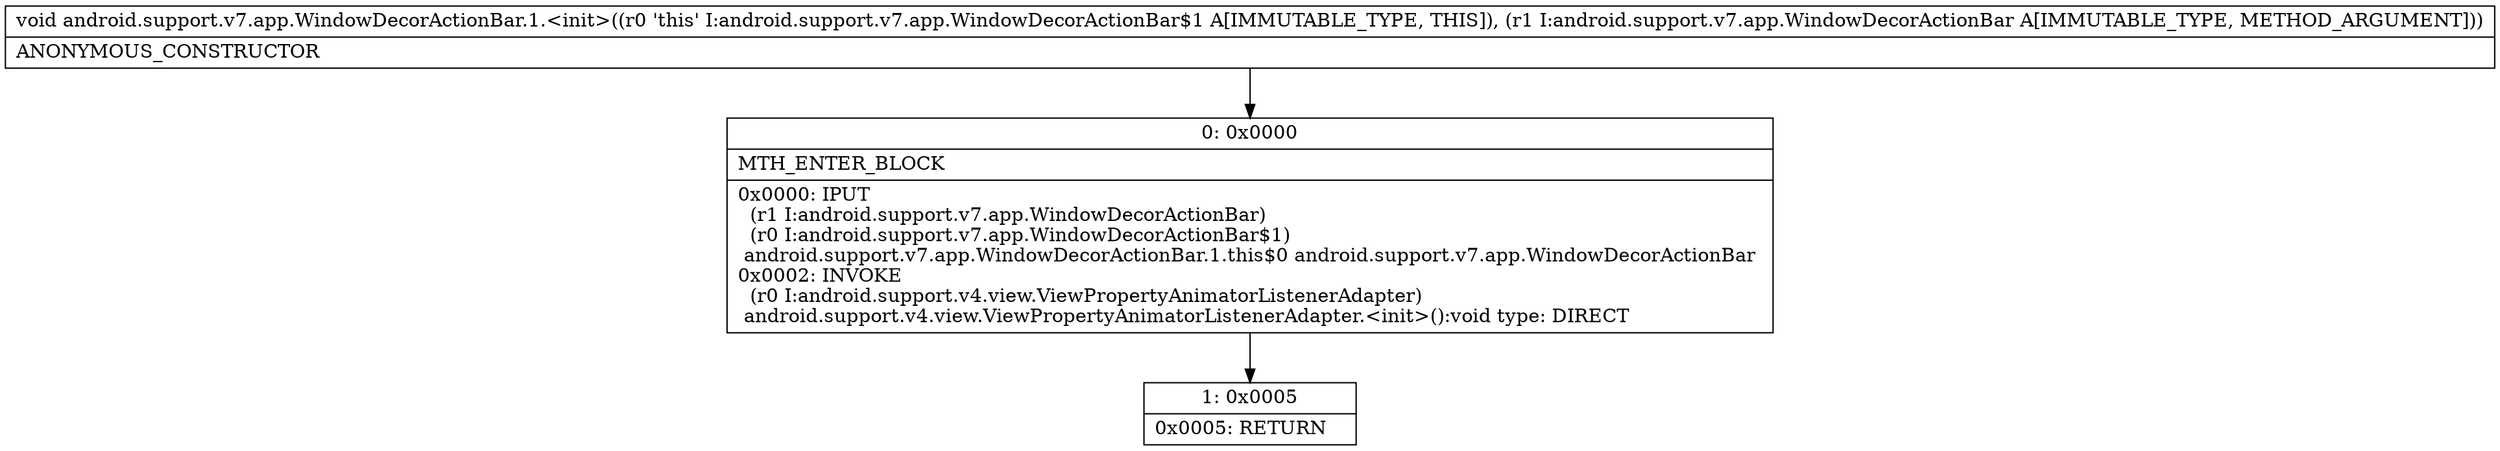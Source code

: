 digraph "CFG forandroid.support.v7.app.WindowDecorActionBar.1.\<init\>(Landroid\/support\/v7\/app\/WindowDecorActionBar;)V" {
Node_0 [shape=record,label="{0\:\ 0x0000|MTH_ENTER_BLOCK\l|0x0000: IPUT  \l  (r1 I:android.support.v7.app.WindowDecorActionBar)\l  (r0 I:android.support.v7.app.WindowDecorActionBar$1)\l android.support.v7.app.WindowDecorActionBar.1.this$0 android.support.v7.app.WindowDecorActionBar \l0x0002: INVOKE  \l  (r0 I:android.support.v4.view.ViewPropertyAnimatorListenerAdapter)\l android.support.v4.view.ViewPropertyAnimatorListenerAdapter.\<init\>():void type: DIRECT \l}"];
Node_1 [shape=record,label="{1\:\ 0x0005|0x0005: RETURN   \l}"];
MethodNode[shape=record,label="{void android.support.v7.app.WindowDecorActionBar.1.\<init\>((r0 'this' I:android.support.v7.app.WindowDecorActionBar$1 A[IMMUTABLE_TYPE, THIS]), (r1 I:android.support.v7.app.WindowDecorActionBar A[IMMUTABLE_TYPE, METHOD_ARGUMENT]))  | ANONYMOUS_CONSTRUCTOR\l}"];
MethodNode -> Node_0;
Node_0 -> Node_1;
}

